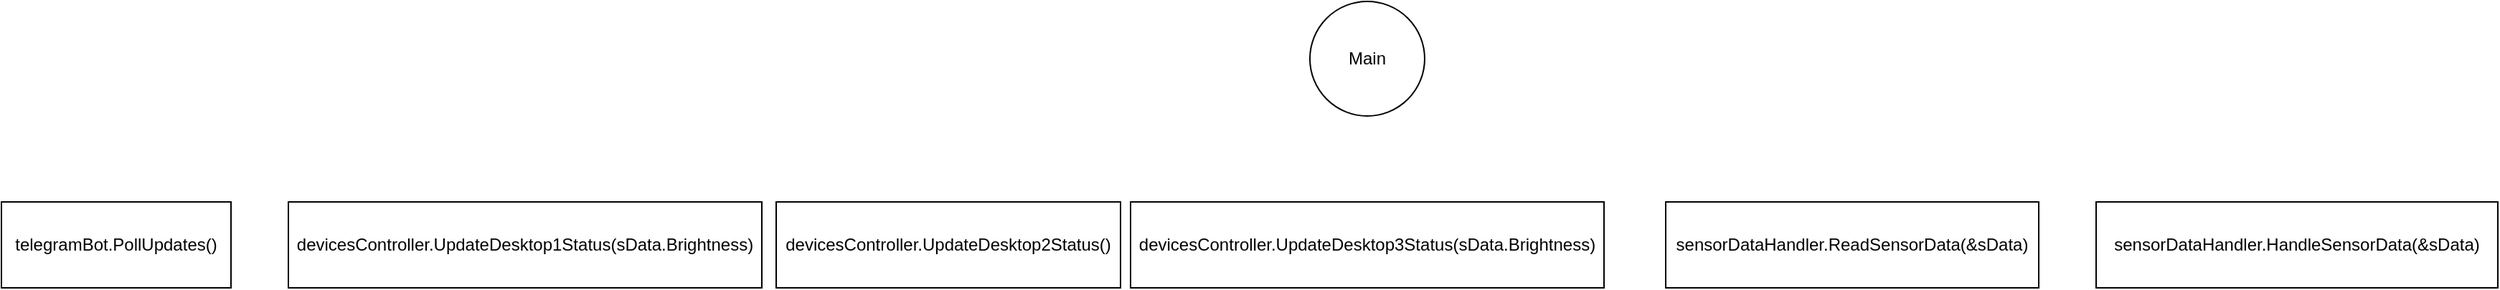 <mxfile version="20.1.1" type="device"><diagram id="prtHgNgQTEPvFCAcTncT" name="Page-1"><mxGraphModel dx="1048" dy="542" grid="1" gridSize="10" guides="1" tooltips="1" connect="1" arrows="1" fold="1" page="1" pageScale="1" pageWidth="827" pageHeight="1169" math="0" shadow="0"><root><mxCell id="0"/><mxCell id="1" parent="0"/><mxCell id="NjfO5IuO10G5lNENDtxk-14" value="Main" style="ellipse;whiteSpace=wrap;html=1;aspect=fixed;" vertex="1" parent="1"><mxGeometry x="952" y="20" width="80" height="80" as="geometry"/></mxCell><mxCell id="NjfO5IuO10G5lNENDtxk-16" value="telegramBot.PollUpdates()" style="rounded=0;whiteSpace=wrap;html=1;" vertex="1" parent="1"><mxGeometry x="40" y="160" width="160" height="60" as="geometry"/></mxCell><mxCell id="NjfO5IuO10G5lNENDtxk-17" value="devicesController.UpdateDesktop1Status(sData.Brightness)" style="rounded=0;whiteSpace=wrap;html=1;" vertex="1" parent="1"><mxGeometry x="240" y="160" width="330" height="60" as="geometry"/></mxCell><mxCell id="NjfO5IuO10G5lNENDtxk-18" value="devicesController.UpdateDesktop2Status()" style="rounded=0;whiteSpace=wrap;html=1;" vertex="1" parent="1"><mxGeometry x="580" y="160" width="240" height="60" as="geometry"/></mxCell><mxCell id="NjfO5IuO10G5lNENDtxk-19" value="&lt;div&gt;devicesController.UpdateDesktop3Status(sData.Brightness)&lt;/div&gt;" style="rounded=0;whiteSpace=wrap;html=1;" vertex="1" parent="1"><mxGeometry x="827" y="160" width="330" height="60" as="geometry"/></mxCell><mxCell id="NjfO5IuO10G5lNENDtxk-20" value="sensorDataHandler.ReadSensorData(&amp;amp;sData)" style="rounded=0;whiteSpace=wrap;html=1;" vertex="1" parent="1"><mxGeometry x="1200" y="160" width="260" height="60" as="geometry"/></mxCell><mxCell id="NjfO5IuO10G5lNENDtxk-21" value="sensorDataHandler.HandleSensorData(&amp;amp;sData)" style="rounded=0;whiteSpace=wrap;html=1;" vertex="1" parent="1"><mxGeometry x="1500" y="160" width="280" height="60" as="geometry"/></mxCell></root></mxGraphModel></diagram></mxfile>
